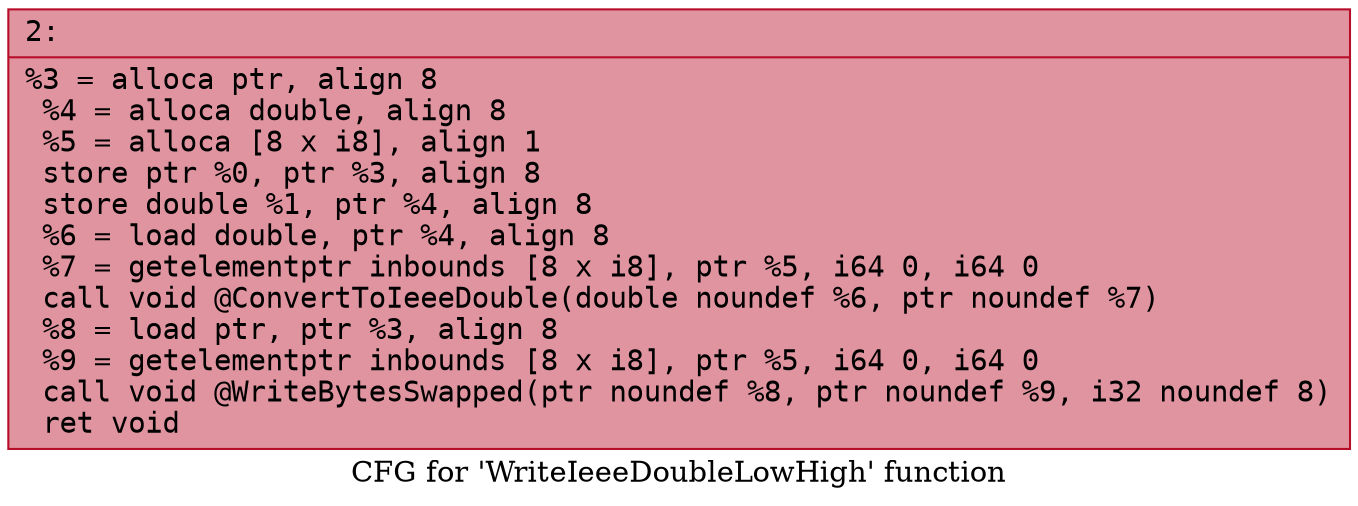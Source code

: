 digraph "CFG for 'WriteIeeeDoubleLowHigh' function" {
	label="CFG for 'WriteIeeeDoubleLowHigh' function";

	Node0x600003e0b660 [shape=record,color="#b70d28ff", style=filled, fillcolor="#b70d2870" fontname="Courier",label="{2:\l|  %3 = alloca ptr, align 8\l  %4 = alloca double, align 8\l  %5 = alloca [8 x i8], align 1\l  store ptr %0, ptr %3, align 8\l  store double %1, ptr %4, align 8\l  %6 = load double, ptr %4, align 8\l  %7 = getelementptr inbounds [8 x i8], ptr %5, i64 0, i64 0\l  call void @ConvertToIeeeDouble(double noundef %6, ptr noundef %7)\l  %8 = load ptr, ptr %3, align 8\l  %9 = getelementptr inbounds [8 x i8], ptr %5, i64 0, i64 0\l  call void @WriteBytesSwapped(ptr noundef %8, ptr noundef %9, i32 noundef 8)\l  ret void\l}"];
}
